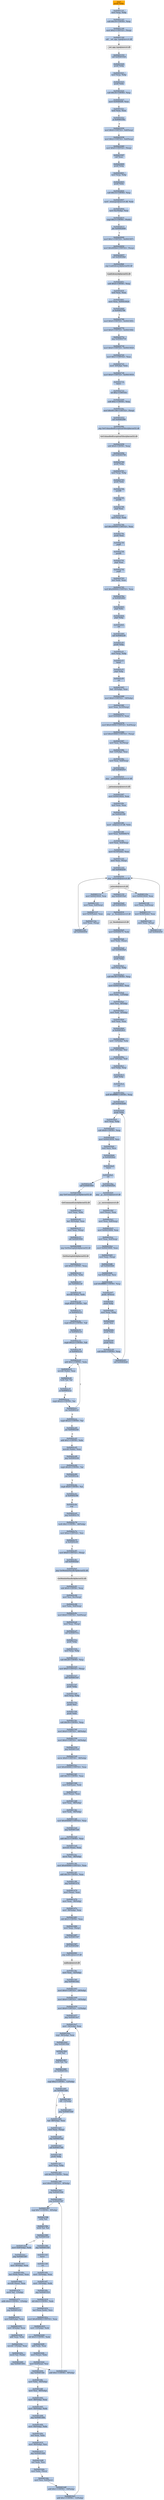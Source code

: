 digraph G {
node[shape=rectangle,style=filled,fillcolor=lightsteelblue,color=lightsteelblue]
bgcolor="transparent"
a0x00401140pushl_ebp[label="start\npushl %ebp",color="lightgrey",fillcolor="orange"];
a0x00401141movl_esp_ebp[label="0x00401141\nmovl %esp, %ebp"];
a0x00401143subl_0x18UINT8_esp[label="0x00401143\nsubl $0x18<UINT8>, %esp"];
a0x00401146movl_0x2UINT32_esp_[label="0x00401146\nmovl $0x2<UINT32>, (%esp)"];
a0x0040114dcall___set_app_type_msvcrt_dll[label="0x0040114d\ncall __set_app_type@msvcrt.dll"];
a__set_app_type_msvcrt_dll[label="__set_app_type@msvcrt.dll",color="lightgrey",fillcolor="lightgrey"];
a0x00401153call_0x00401020[label="0x00401153\ncall 0x00401020"];
a0x00401020pushl_ebp[label="0x00401020\npushl %ebp"];
a0x00401021movl_esp_ebp[label="0x00401021\nmovl %esp, %ebp"];
a0x00401023pushl_ebx[label="0x00401023\npushl %ebx"];
a0x00401024subl_0x34UINT8_esp[label="0x00401024\nsubl $0x34<UINT8>, %esp"];
a0x00401027movl_0x0040f2f0_eax[label="0x00401027\nmovl 0x0040f2f0, %eax"];
a0x0040102ctestl_eax_eax[label="0x0040102c\ntestl %eax, %eax"];
a0x0040102eje_0x0040104c[label="0x0040102e\nje 0x0040104c"];
a0x00401030movl_0x0UINT32_0x8esp_[label="0x00401030\nmovl $0x0<UINT32>, 0x8(%esp)"];
a0x00401038movl_0x2UINT32_0x4esp_[label="0x00401038\nmovl $0x2<UINT32>, 0x4(%esp)"];
a0x00401040movl_0x0UINT32_esp_[label="0x00401040\nmovl $0x0<UINT32>, (%esp)"];
a0x00401047call_eax[label="0x00401047\ncall %eax"];
a0x00402600pushl_ebp[label="0x00402600\npushl %ebp"];
a0x00402601movl_esp_ebp[label="0x00402601\nmovl %esp, %ebp"];
a0x00402603pushl_ebx[label="0x00402603\npushl %ebx"];
a0x00402604subl_0x14UINT8_esp[label="0x00402604\nsubl $0x14<UINT8>, %esp"];
a0x00402607movl__winmajor_msvcrt_dll_edx[label="0x00402607\nmovl _winmajor@msvcrt.dll, %edx"];
a0x0040260dmovl_0xcebp__eax[label="0x0040260d\nmovl 0xc(%ebp), %eax"];
a0x00402610cmpl_0x3UINT8_edx_[label="0x00402610\ncmpl $0x3<UINT8>, (%edx)"];
a0x00402613jbe_0x00402646[label="0x00402613\njbe 0x00402646"];
a0x00402646movl_0x1UINT32_0x0041007c[label="0x00402646\nmovl $0x1<UINT32>, 0x0041007c"];
a0x00402650movl_0x40f2b4UINT32_esp_[label="0x00402650\nmovl $0x40f2b4<UINT32>, (%esp)"];
a0x00402657call_0x00402fb8[label="0x00402657\ncall 0x00402fb8"];
a0x00402fb8jmp_LoadLibraryA_kernel32_dll[label="0x00402fb8\njmp LoadLibraryA@kernel32.dll"];
LoadLibraryA_kernel32_dll[label="LoadLibraryA@kernel32.dll",color="lightgrey",fillcolor="lightgrey"];
a0x0040265csubl_0x4UINT8_esp[label="0x0040265c\nsubl $0x4<UINT8>, %esp"];
a0x0040265ftestl_eax_eax[label="0x0040265f\ntestl %eax, %eax"];
a0x00402661movl_eax_0x00410020[label="0x00402661\nmovl %eax, 0x00410020"];
a0x00402666je_0x00402766[label="0x00402666\nje 0x00402766"];
a0x00402766movl_0x0UINT32_0x0041005c[label="0x00402766\nmovl $0x0<UINT32>, 0x0041005c"];
a0x00402770movl_0x0UINT32_0x0041006c[label="0x00402770\nmovl $0x0<UINT32>, 0x0041006c"];
a0x0040277ajmp_0x00402716[label="0x0040277a\njmp 0x00402716"];
a0x00402716movl_0x0UINT32_0x00410020[label="0x00402716\nmovl $0x0<UINT32>, 0x00410020"];
a0x00402720movl_0x1UINT32_eax[label="0x00402720\nmovl $0x1<UINT32>, %eax"];
a0x00402725movl__4ebp__ebx[label="0x00402725\nmovl -4(%ebp), %ebx"];
a0x00402728movl_0x0UINT32_0x00410034[label="0x00402728\nmovl $0x0<UINT32>, 0x00410034"];
a0x00402732leave_[label="0x00402732\nleave "];
a0x00402733ret_0xcUINT16[label="0x00402733\nret $0xc<UINT16>"];
a0x00401049subl_0xcUINT8_esp[label="0x00401049\nsubl $0xc<UINT8>, %esp"];
a0x0040104cmovl_0x401180UINT32_esp_[label="0x0040104c\nmovl $0x401180<UINT32>, (%esp)"];
a0x00401053call_0x00402f90[label="0x00401053\ncall 0x00402f90"];
a0x00402f90jmp_SetUnhandledExceptionFilter_kernel32_dll[label="0x00402f90\njmp SetUnhandledExceptionFilter@kernel32.dll"];
SetUnhandledExceptionFilter_kernel32_dll[label="SetUnhandledExceptionFilter@kernel32.dll",color="lightgrey",fillcolor="lightgrey"];
a0x00401058subl_0x4UINT8_esp[label="0x00401058\nsubl $0x4<UINT8>, %esp"];
a0x0040105bcall_0x00402780[label="0x0040105b\ncall 0x00402780"];
a0x00402780pushl_ebp[label="0x00402780\npushl %ebp"];
a0x00402781movl_esp_ebp[label="0x00402781\nmovl %esp, %ebp"];
a0x00402783pushl_ebx[label="0x00402783\npushl %ebx"];
a0x00402784pushfl_[label="0x00402784\npushfl "];
a0x00402785pushfl_[label="0x00402785\npushfl "];
a0x00402786popl_eax[label="0x00402786\npopl %eax"];
a0x00402787movl_eax_edx[label="0x00402787\nmovl %eax, %edx"];
a0x00402789xorl_0x200000UINT32_eax[label="0x00402789\nxorl $0x200000<UINT32>, %eax"];
a0x0040278epushl_eax[label="0x0040278e\npushl %eax"];
a0x0040278fpopfl_[label="0x0040278f\npopfl "];
a0x00402790pushfl_[label="0x00402790\npushfl "];
a0x00402791popl_eax[label="0x00402791\npopl %eax"];
a0x00402792popfl_[label="0x00402792\npopfl "];
a0x00402793xorl_edx_eax[label="0x00402793\nxorl %edx, %eax"];
a0x00402795testl_0x200000UINT32_eax[label="0x00402795\ntestl $0x200000<UINT32>, %eax"];
a0x0040279aje_0x00402843[label="0x0040279a\nje 0x00402843"];
a0x00402843popl_ebx[label="0x00402843\npopl %ebx"];
a0x00402844popl_ebp[label="0x00402844\npopl %ebp"];
a0x00402845ret[label="0x00402845\nret"];
a0x00401060call_0x00402cf0[label="0x00401060\ncall 0x00402cf0"];
a0x00402cf0pushl_ebp[label="0x00402cf0\npushl %ebp"];
a0x00402cf1movl_esp_ebp[label="0x00402cf1\nmovl %esp, %ebp"];
a0x00402cf3fninit_[label="0x00402cf3\nfninit "];
a0x00402cf5popl_ebp[label="0x00402cf5\npopl %ebp"];
a0x00402cf6ret[label="0x00402cf6\nret"];
a0x00401065leal__16ebp__eax[label="0x00401065\nleal -16(%ebp), %eax"];
a0x00401068movl_0x0UINT32__16ebp_[label="0x00401068\nmovl $0x0<UINT32>, -16(%ebp)"];
a0x0040106fmovl_eax_0x10esp_[label="0x0040106f\nmovl %eax, 0x10(%esp)"];
a0x00401073movl_0x0040f270_eax[label="0x00401073\nmovl 0x0040f270, %eax"];
a0x00401078movl_0x410004UINT32_0x4esp_[label="0x00401078\nmovl $0x410004<UINT32>, 0x4(%esp)"];
a0x00401080movl_0x410000UINT32_esp_[label="0x00401080\nmovl $0x410000<UINT32>, (%esp)"];
a0x00401087movl_eax_0xcesp_[label="0x00401087\nmovl %eax, 0xc(%esp)"];
a0x0040108bleal__12ebp__eax[label="0x0040108b\nleal -12(%ebp), %eax"];
a0x0040108emovl_eax_0x8esp_[label="0x0040108e\nmovl %eax, 0x8(%esp)"];
a0x00401092call_0x00402f10[label="0x00401092\ncall 0x00402f10"];
a0x00402f10jmp___getmainargs_msvcrt_dll[label="0x00402f10\njmp __getmainargs@msvcrt.dll"];
a__getmainargs_msvcrt_dll[label="__getmainargs@msvcrt.dll",color="lightgrey",fillcolor="lightgrey"];
a0x00401097movl_0x00410024_eax[label="0x00401097\nmovl 0x00410024, %eax"];
a0x0040109ctestl_eax_eax[label="0x0040109c\ntestl %eax, %eax"];
a0x0040109ejne_0x004010f0[label="0x0040109e\njne 0x004010f0"];
a0x004010f0movl__iob_msvcrt_dll_ebx[label="0x004010f0\nmovl _iob@msvcrt.dll, %ebx"];
a0x004010f6movl_eax_0x0040f274[label="0x004010f6\nmovl %eax, 0x0040f274"];
a0x004010fbmovl_eax_0x4esp_[label="0x004010fb\nmovl %eax, 0x4(%esp)"];
a0x004010ffmovl_0x10ebx__eax[label="0x004010ff\nmovl 0x10(%ebx), %eax"];
a0x00401102movl_eax_esp_[label="0x00401102\nmovl %eax, (%esp)"];
a0x00401105call_0x00402f30[label="0x00401105\ncall 0x00402f30"];
a0x00402f30jmp__setmode_msvcrt_dll[label="0x00402f30\njmp _setmode@msvcrt.dll"];
a_setmode_msvcrt_dll[label="_setmode@msvcrt.dll",color="lightgrey",fillcolor="lightgrey"];
a0x0040110amovl_0x00410024_eax[label="0x0040110a\nmovl 0x00410024, %eax"];
a0x0040110fmovl_eax_0x4esp_[label="0x0040110f\nmovl %eax, 0x4(%esp)"];
a0x00401113movl_0x30ebx__eax[label="0x00401113\nmovl 0x30(%ebx), %eax"];
a0x00401116movl_eax_esp_[label="0x00401116\nmovl %eax, (%esp)"];
a0x00401119call_0x00402f30[label="0x00401119\ncall 0x00402f30"];
a0x0040111emovl_0x00410024_eax[label="0x0040111e\nmovl 0x00410024, %eax"];
a0x00401123movl_eax_0x4esp_[label="0x00401123\nmovl %eax, 0x4(%esp)"];
a0x00401127movl_0x50ebx__eax[label="0x00401127\nmovl 0x50(%ebx), %eax"];
a0x0040112amovl_eax_esp_[label="0x0040112a\nmovl %eax, (%esp)"];
a0x0040112dcall_0x00402f30[label="0x0040112d\ncall 0x00402f30"];
a0x00401132jmp_0x004010a0[label="0x00401132\njmp 0x004010a0"];
a0x004010a0call_0x00402f18[label="0x004010a0\ncall 0x00402f18"];
a0x00402f18jmp___p__fmode_msvcrt_dll[label="0x00402f18\njmp __p__fmode@msvcrt.dll"];
a__p__fmode_msvcrt_dll[label="__p__fmode@msvcrt.dll",color="lightgrey",fillcolor="lightgrey"];
a0x004010a5movl_0x0040f274_edx[label="0x004010a5\nmovl 0x0040f274, %edx"];
a0x004010abmovl_edx_eax_[label="0x004010ab\nmovl %edx, (%eax)"];
a0x004010adcall_0x004029a0[label="0x004010ad\ncall 0x004029a0"];
a0x004029a0pushl_ebp[label="0x004029a0\npushl %ebp"];
a0x004029a1movl_esp_ebp[label="0x004029a1\nmovl %esp, %ebp"];
a0x004029a3subl_0x38UINT8_esp[label="0x004029a3\nsubl $0x38<UINT8>, %esp"];
a0x004029a6movl_0x0041002c_eax[label="0x004029a6\nmovl 0x0041002c, %eax"];
a0x004029abmovl_ebx__12ebp_[label="0x004029ab\nmovl %ebx, -12(%ebp)"];
a0x004029aemovl_esi__8ebp_[label="0x004029ae\nmovl %esi, -8(%ebp)"];
a0x004029b1movl_edi__4ebp_[label="0x004029b1\nmovl %edi, -4(%ebp)"];
a0x004029b4testl_eax_eax[label="0x004029b4\ntestl %eax, %eax"];
a0x004029b6je_0x004029c5[label="0x004029b6\nje 0x004029c5"];
a0x004029b8movl__12ebp__ebx[label="0x004029b8\nmovl -12(%ebp), %ebx"];
a0x004029bbmovl__8ebp__esi[label="0x004029bb\nmovl -8(%ebp), %esi"];
a0x004029bemovl__4ebp__edi[label="0x004029be\nmovl -4(%ebp), %edi"];
a0x004029c1movl_ebp_esp[label="0x004029c1\nmovl %ebp, %esp"];
a0x004029c3popl_ebp[label="0x004029c3\npopl %ebp"];
a0x004029c4ret[label="0x004029c4\nret"];
a0x004010b2andl_0xfffffff0UINT8_esp[label="0x004010b2\nandl $0xfffffff0<UINT8>, %esp"];
a0x004010b5call_0x00402bd0[label="0x004010b5\ncall 0x00402bd0"];
a0x00402bd0pushl_ebp[label="0x00402bd0\npushl %ebp"];
a0x00402bd1movl_esp_ebp[label="0x00402bd1\nmovl %esp, %ebp"];
a0x00402bd3subl_0x8UINT8_esp[label="0x00402bd3\nsubl $0x8<UINT8>, %esp"];
a0x00402bd6movl_0x00410030_ecx[label="0x00402bd6\nmovl 0x00410030, %ecx"];
a0x00402bdctestl_ecx_ecx[label="0x00402bdc\ntestl %ecx, %ecx"];
a0x00402bdeje_0x00402be2[label="0x00402bde\nje 0x00402be2"];
a0x00402be0leave_[label="0x00402be0\nleave "];
a0x00402be1ret[label="0x00402be1\nret"];
a0x004010bacall_0x00402f20[label="0x004010ba\ncall 0x00402f20"];
a0x00402f20jmp___p__environ_msvcrt_dll[label="0x00402f20\njmp __p__environ@msvcrt.dll"];
a__p__environ_msvcrt_dll[label="__p__environ@msvcrt.dll",color="lightgrey",fillcolor="lightgrey"];
a0x004010bfmovl_eax__eax[label="0x004010bf\nmovl (%eax), %eax"];
a0x004010c1movl_eax_0x8esp_[label="0x004010c1\nmovl %eax, 0x8(%esp)"];
a0x004010c5movl_0x00410004_eax[label="0x004010c5\nmovl 0x00410004, %eax"];
a0x004010camovl_eax_0x4esp_[label="0x004010ca\nmovl %eax, 0x4(%esp)"];
a0x004010cemovl_0x00410000_eax[label="0x004010ce\nmovl 0x00410000, %eax"];
a0x004010d3movl_eax_esp_[label="0x004010d3\nmovl %eax, (%esp)"];
a0x004010d6call_0x00402bf0[label="0x004010d6\ncall 0x00402bf0"];
a0x00402bf0leal_0x4esp__ecx[label="0x00402bf0\nleal 0x4(%esp), %ecx"];
a0x00402bf4andl_0xfffffff0UINT8_esp[label="0x00402bf4\nandl $0xfffffff0<UINT8>, %esp"];
a0x00402bf7pushl__4ecx_[label="0x00402bf7\npushl -4(%ecx)"];
a0x00402bfapushl_ebp[label="0x00402bfa\npushl %ebp"];
a0x00402bfbmovl_esp_ebp[label="0x00402bfb\nmovl %esp, %ebp"];
a0x00402bfdpushl_esi[label="0x00402bfd\npushl %esi"];
a0x00402bfepushl_ebx[label="0x00402bfe\npushl %ebx"];
a0x00402bffpushl_ecx[label="0x00402bff\npushl %ecx"];
a0x00402c00subl_0x6cUINT8_esp[label="0x00402c00\nsubl $0x6c<UINT8>, %esp"];
a0x00402c03call_0x00402bd0[label="0x00402c03\ncall 0x00402bd0"];
a0x00402c08call_0x00403000[label="0x00402c08\ncall 0x00403000"];
a0x00403000jmp_GetCommandLineA_kernel32_dll[label="0x00403000\njmp GetCommandLineA@kernel32.dll"];
GetCommandLineA_kernel32_dll[label="GetCommandLineA@kernel32.dll",color="lightgrey",fillcolor="lightgrey"];
a0x00402c0dmovl_eax_ebx[label="0x00402c0d\nmovl %eax, %ebx"];
a0x00402c0fleal__92ebp__eax[label="0x00402c0f\nleal -92(%ebp), %eax"];
a0x00402c12movl_eax_esp_[label="0x00402c12\nmovl %eax, (%esp)"];
a0x00402c15call_0x00403008[label="0x00402c15\ncall 0x00403008"];
a0x00403008jmp_GetStartupInfoA_kernel32_dll[label="0x00403008\njmp GetStartupInfoA@kernel32.dll"];
GetStartupInfoA_kernel32_dll[label="GetStartupInfoA@kernel32.dll",color="lightgrey",fillcolor="lightgrey"];
a0x00402c1asubl_0x4UINT8_esp[label="0x00402c1a\nsubl $0x4<UINT8>, %esp"];
a0x00402c1dtestl_ebx_ebx[label="0x00402c1d\ntestl %ebx, %ebx"];
a0x00402c1fjne_0x00402c26[label="0x00402c1f\njne 0x00402c26"];
a0x00402c26movzbl_ebx__edx[label="0x00402c26\nmovzbl (%ebx), %edx"];
a0x00402c29cmpb_0x9UINT8_dl[label="0x00402c29\ncmpb $0x9<UINT8>, %dl"];
a0x00402c2cje_0x00402c23[label="0x00402c2c\nje 0x00402c23"];
a0x00402c2ecmpb_0x20UINT8_dl[label="0x00402c2e\ncmpb $0x20<UINT8>, %dl"];
a0x00402c31je_0x00402c23[label="0x00402c31\nje 0x00402c23"];
a0x00402c33cmpb_0x22UINT8_dl[label="0x00402c33\ncmpb $0x22<UINT8>, %dl"];
a0x00402c36je_0x00402cc0[label="0x00402c36\nje 0x00402cc0"];
a0x00402cc0addl_0x1UINT8_ebx[label="0x00402cc0\naddl $0x1<UINT8>, %ebx"];
a0x00402cc3movzbl_ebx__eax[label="0x00402cc3\nmovzbl (%ebx), %eax"];
a0x00402cc6testb_al_al[label="0x00402cc6\ntestb %al, %al"];
a0x00402cc8je_0x00402cce[label="0x00402cc8\nje 0x00402cce"];
a0x00402ccacmpb_0x22UINT8_al[label="0x00402cca\ncmpb $0x22<UINT8>, %al"];
a0x00402cccjne_0x00402cc0[label="0x00402ccc\njne 0x00402cc0"];
a0x00402ccecmpb_0x22UINT8_al[label="0x00402cce\ncmpb $0x22<UINT8>, %al"];
a0x00402cd0jne_0x00402c64[label="0x00402cd0\njne 0x00402c64"];
a0x00402cd2addl_0x1UINT8_ebx[label="0x00402cd2\naddl $0x1<UINT8>, %ebx"];
a0x00402cd5movzbl_ebx__eax[label="0x00402cd5\nmovzbl (%ebx), %eax"];
a0x00402cd8jmp_0x00402c64[label="0x00402cd8\njmp 0x00402c64"];
a0x00402c64cmpb_0x20UINT8_al[label="0x00402c64\ncmpb $0x20<UINT8>, %al"];
a0x00402c66jne_0x00402cda[label="0x00402c66\njne 0x00402cda"];
a0x00402cdacmpb_0x9UINT8_al[label="0x00402cda\ncmpb $0x9<UINT8>, %al"];
a0x00402cdcje_0x00402c68[label="0x00402cdc\nje 0x00402c68"];
a0x00402cdenop_[label="0x00402cde\nnop "];
a0x00402ce0jmp_0x00402c76[label="0x00402ce0\njmp 0x00402c76"];
a0x00402c76testb_0x1UINT8__48ebp_[label="0x00402c76\ntestb $0x1<UINT8>, -48(%ebp)"];
a0x00402c7amovl_0xaUINT32_esi[label="0x00402c7a\nmovl $0xa<UINT32>, %esi"];
a0x00402c7fje_0x00402c85[label="0x00402c7f\nje 0x00402c85"];
a0x00402c85movl_0x0UINT32_esp_[label="0x00402c85\nmovl $0x0<UINT32>, (%esp)"];
a0x00402c8ccall_0x00402fa0[label="0x00402c8c\ncall 0x00402fa0"];
a0x00402fa0jmp_GetModuleHandleA_kernel32_dll[label="0x00402fa0\njmp GetModuleHandleA@kernel32.dll"];
GetModuleHandleA_kernel32_dll[label="GetModuleHandleA@kernel32.dll",color="lightgrey",fillcolor="lightgrey"];
a0x00402c91subl_0x4UINT8_esp[label="0x00402c91\nsubl $0x4<UINT8>, %esp"];
a0x00402c94movl_esi_0xcesp_[label="0x00402c94\nmovl %esi, 0xc(%esp)"];
a0x00402c98movl_ebx_0x8esp_[label="0x00402c98\nmovl %ebx, 0x8(%esp)"];
a0x00402c9cmovl_0x0UINT32_0x4esp_[label="0x00402c9c\nmovl $0x0<UINT32>, 0x4(%esp)"];
a0x00402ca4movl_eax_esp_[label="0x00402ca4\nmovl %eax, (%esp)"];
a0x00402ca7call_0x0040151a[label="0x00402ca7\ncall 0x0040151a"];
a0x0040151apushl_ebp[label="0x0040151a\npushl %ebp"];
a0x0040151bmovl_esp_ebp[label="0x0040151b\nmovl %esp, %ebp"];
a0x0040151dsubl_0x28UINT8_esp[label="0x0040151d\nsubl $0x28<UINT8>, %esp"];
a0x00401520movl_0x0UINT32_esp_[label="0x00401520\nmovl $0x0<UINT32>, (%esp)"];
a0x00401527call_0x00401547[label="0x00401527\ncall 0x00401547"];
a0x00401547pushl_ebp[label="0x00401547\npushl %ebp"];
a0x00401548movl_esp_ebp[label="0x00401548\nmovl %esp, %ebp"];
a0x0040154apushl_esi[label="0x0040154a\npushl %esi"];
a0x0040154bpushl_ebx[label="0x0040154b\npushl %ebx"];
a0x0040154csubl_0x50UINT8_esp[label="0x0040154c\nsubl $0x50<UINT8>, %esp"];
a0x0040154fmovl_0x0UINT32__48ebp_[label="0x0040154f\nmovl $0x0<UINT32>, -48(%ebp)"];
a0x00401556movl_0x0UINT32__44ebp_[label="0x00401556\nmovl $0x0<UINT32>, -44(%ebp)"];
a0x0040155djmp_0x004013c6[label="0x0040155d\njmp 0x004013c6"];
a0x004013c6movw_0x0UINT16__38ebp_[label="0x004013c6\nmovw $0x0<UINT16>, -38(%ebp)"];
a0x004013ccmovl_0x404060UINT32_eax[label="0x004013cc\nmovl $0x404060<UINT32>, %eax"];
a0x004013d1addl_0x10UINT8_eax[label="0x004013d1\naddl $0x10<UINT8>, %eax"];
a0x004013d4movl_0x4eax__edx[label="0x004013d4\nmovl 0x4(%eax), %edx"];
a0x004013d7movl_eax__eax[label="0x004013d7\nmovl (%eax), %eax"];
a0x004013d9movl_eax__48ebp_[label="0x004013d9\nmovl %eax, -48(%ebp)"];
a0x004013dcmovl_edx__44ebp_[label="0x004013dc\nmovl %edx, -44(%ebp)"];
a0x004013dfmovl_0x404060UINT32_eax[label="0x004013df\nmovl $0x404060<UINT32>, %eax"];
a0x004013e4jmp_0x004013e6[label="0x004013e4\njmp 0x004013e6"];
a0x004013e6addl_0x1eUINT8_eax[label="0x004013e6\naddl $0x1e<UINT8>, %eax"];
a0x004013e9movzwl_eax__eax[label="0x004013e9\nmovzwl (%eax), %eax"];
a0x004013ecmovw_ax__38ebp_[label="0x004013ec\nmovw %ax, -38(%ebp)"];
a0x004013f0movl_0x404060UINT32_eax[label="0x004013f0\nmovl $0x404060<UINT32>, %eax"];
a0x004013f5addl_0x18UINT8_eax[label="0x004013f5\naddl $0x18<UINT8>, %eax"];
a0x004013f8jmp_0x00401479[label="0x004013f8\njmp 0x00401479"];
a0x00401479movl_eax__eax[label="0x00401479\nmovl (%eax), %eax"];
a0x0040147bmovl_eax__36ebp_[label="0x0040147b\nmovl %eax, -36(%ebp)"];
a0x0040147emovl__36ebp__eax[label="0x0040147e\nmovl -36(%ebp), %eax"];
a0x00401481shll_0x3UINT8_eax[label="0x00401481\nshll $0x3<UINT8>, %eax"];
a0x00401484movl_eax_esp_[label="0x00401484\nmovl %eax, (%esp)"];
a0x00401487jmp_0x00401567[label="0x00401487\njmp 0x00401567"];
a0x00401567call_0x00402f40[label="0x00401567\ncall 0x00402f40"];
a0x00402f40jmp_malloc_msvcrt_dll[label="0x00402f40\njmp malloc@msvcrt.dll"];
malloc_msvcrt_dll[label="malloc@msvcrt.dll",color="lightgrey",fillcolor="lightgrey"];
a0x0040156cmovl_eax__32ebp_[label="0x0040156c\nmovl %eax, -32(%ebp)"];
a0x0040156fjmp_0x00401442[label="0x0040156f\njmp 0x00401442"];
a0x00401442movl_0x0UINT32__28ebp_[label="0x00401442\nmovl $0x0<UINT32>, -28(%ebp)"];
a0x00401449movl_0x0UINT32__16ebp_[label="0x00401449\nmovl $0x0<UINT32>, -16(%ebp)"];
a0x00401450movl_0x0UINT32__12ebp_[label="0x00401450\nmovl $0x0<UINT32>, -12(%ebp)"];
a0x00401457jmp_0x004014e7[label="0x00401457\njmp 0x004014e7"];
a0x004014e7movl__16ebp__eax[label="0x004014e7\nmovl -16(%ebp), %eax"];
a0x004014eacmpl__36ebp__eax[label="0x004014ea\ncmpl -36(%ebp), %eax"];
a0x004014edjmp_0x004014b4[label="0x004014ed\njmp 0x004014b4"];
a0x004014b4setl_al[label="0x004014b4\nsetl %al"];
a0x004014b7testb_al_al[label="0x004014b7\ntestb %al, %al"];
a0x004014b9jne_0x0040145c[label="0x004014b9\njne 0x0040145c"];
a0x0040145ccmpl_0x2UINT8__12ebp_[label="0x0040145c\ncmpl $0x2<UINT8>, -12(%ebp)"];
a0x00401460jne_0x004014d0[label="0x00401460\njne 0x004014d0"];
a0x004014d0leal__48ebp__eax[label="0x004014d0\nleal -48(%ebp), %eax"];
a0x004014d3movl_eax_esp_[label="0x004014d3\nmovl %eax, (%esp)"];
a0x004014d6jmp_0x004014ef[label="0x004014d6\njmp 0x004014ef"];
a0x004014efcall_0x00401340[label="0x004014ef\ncall 0x00401340"];
a0x00401340pushl_ebp[label="0x00401340\npushl %ebp"];
a0x00401341movl_esp_ebp[label="0x00401341\nmovl %esp, %ebp"];
a0x00401343subl_0x10UINT8_esp[label="0x00401343\nsubl $0x10<UINT8>, %esp"];
a0x00401346movl_0x0UINT32__8ebp_[label="0x00401346\nmovl $0x0<UINT32>, -8(%ebp)"];
a0x0040134djmp_0x00401406[label="0x0040134d\njmp 0x00401406"];
a0x00401406jmp_0x00401587[label="0x00401406\njmp 0x00401587"];
a0x00401587cmpl_0x7UINT8__8ebp_[label="0x00401587\ncmpl $0x7<UINT8>, -8(%ebp)"];
a0x0040158bsetle_al[label="0x0040158b\nsetle %al"];
a0x0040158etestb_al_al[label="0x0040158e\ntestb %al, %al"];
a0x00401590jne_0x004014cb[label="0x00401590\njne 0x004014cb"];
a0x004014cbmovl_0x8ebp__edx[label="0x004014cb\nmovl 0x8(%ebp), %edx"];
a0x004014cejmp_0x00401467[label="0x004014ce\njmp 0x00401467"];
a0x00401467movl__8ebp__eax[label="0x00401467\nmovl -8(%ebp), %eax"];
a0x0040146aleal_edxeax__eax[label="0x0040146a\nleal (%edx,%eax), %eax"];
a0x0040146dmovzbl_eax__eax[label="0x0040146d\nmovzbl (%eax), %eax"];
a0x00401470movb_al__1ebp_[label="0x00401470\nmovb %al, -1(%ebp)"];
a0x00401473addb_0x4UINT8__1ebp_[label="0x00401473\naddb $0x4<UINT8>, -1(%ebp)"];
a0x00401477jmp_0x00401432[label="0x00401477\njmp 0x00401432"];
a0x00401432movl_0x8ebp__edx[label="0x00401432\nmovl 0x8(%ebp), %edx"];
a0x00401435movl__8ebp__eax[label="0x00401435\nmovl -8(%ebp), %eax"];
a0x00401438addl_eax_edx[label="0x00401438\naddl %eax, %edx"];
a0x0040143amovzbl__1ebp__eax[label="0x0040143a\nmovzbl -1(%ebp), %eax"];
a0x0040143emovb_al_edx_[label="0x0040143e\nmovb %al, (%edx)"];
a0x00401440jmp_0x00401402[label="0x00401440\njmp 0x00401402"];
a0x00401402addl_0x1UINT8__8ebp_[label="0x00401402\naddl $0x1<UINT8>, -8(%ebp)"];
a0x00401596jmp_0x00401545[label="0x00401596\njmp 0x00401545"];
a0x00401545leave_[label="0x00401545\nleave "];
a0x00401546ret[label="0x00401546\nret"];
a0x004014f4movl__32ebp__eax[label="0x004014f4\nmovl -32(%ebp), %eax"];
a0x004014f7movl__16ebp__edx[label="0x004014f7\nmovl -16(%ebp), %edx"];
a0x004014fajmp_0x00401418[label="0x004014fa\njmp 0x00401418"];
a0x00401418shll_0x3UINT8_edx[label="0x00401418\nshll $0x3<UINT8>, %edx"];
a0x0040141bleal_eaxedx__ecx[label="0x0040141b\nleal (%eax,%edx), %ecx"];
a0x0040141emovl_0x404060UINT32_eax[label="0x0040141e\nmovl $0x404060<UINT32>, %eax"];
a0x00401423movl__12ebp__edx[label="0x00401423\nmovl -12(%ebp), %edx"];
a0x00401426shll_0x3UINT8_edx[label="0x00401426\nshll $0x3<UINT8>, %edx"];
a0x00401429addl_edx_eax[label="0x00401429\naddl %edx, %eax"];
a0x0040142bmovl_eax__ebx[label="0x0040142b\nmovl (%eax), %ebx"];
a0x0040142dmovl_0x4eax__esi[label="0x0040142d\nmovl 0x4(%eax), %esi"];
a0x00401430jmp_0x0040148c[label="0x00401430\njmp 0x0040148c"];
a0x0040148cmovl_ebx__64ebp_[label="0x0040148c\nmovl %ebx, -64(%ebp)"];
a0x0040148fmovl_esi__60ebp_[label="0x0040148f\nmovl %esi, -60(%ebp)"];
a0x00401492movl__48ebp__eax[label="0x00401492\nmovl -48(%ebp), %eax"];
a0x00401495movl__44ebp__edx[label="0x00401495\nmovl -44(%ebp), %edx"];
a0x00401498jmp_0x0040140b[label="0x00401498\njmp 0x0040140b"];
a0x0040140bmovl__64ebp__ebx[label="0x0040140b\nmovl -64(%ebp), %ebx"];
a0x0040140exorl_eax_ebx[label="0x0040140e\nxorl %eax, %ebx"];
a0x00401410movl__60ebp__esi[label="0x00401410\nmovl -60(%ebp), %esi"];
a0x00401413jmp_0x004014d8[label="0x00401413\njmp 0x004014d8"];
a0x004014d8xorl_edx_esi[label="0x004014d8\nxorl %edx, %esi"];
a0x004014damovl_ebx_ecx_[label="0x004014da\nmovl %ebx, (%ecx)"];
a0x004014dcmovl_esi_0x4ecx_[label="0x004014dc\nmovl %esi, 0x4(%ecx)"];
a0x004014dfaddl_0x1UINT8__16ebp_[label="0x004014df\naddl $0x1<UINT8>, -16(%ebp)"];
a0x004014e3addl_0x1UINT8__12ebp_[label="0x004014e3\naddl $0x1<UINT8>, -12(%ebp)"];
a0x00401462shll__12ebp_[label="0x00401462\nshll -12(%ebp)"];
a0x00401465jmp_0x004014d0[label="0x00401465\njmp 0x004014d0"];
a0x00401140pushl_ebp -> a0x00401141movl_esp_ebp [color="#000000"];
a0x00401141movl_esp_ebp -> a0x00401143subl_0x18UINT8_esp [color="#000000"];
a0x00401143subl_0x18UINT8_esp -> a0x00401146movl_0x2UINT32_esp_ [color="#000000"];
a0x00401146movl_0x2UINT32_esp_ -> a0x0040114dcall___set_app_type_msvcrt_dll [color="#000000"];
a0x0040114dcall___set_app_type_msvcrt_dll -> a__set_app_type_msvcrt_dll [color="#000000"];
a__set_app_type_msvcrt_dll -> a0x00401153call_0x00401020 [color="#000000"];
a0x00401153call_0x00401020 -> a0x00401020pushl_ebp [color="#000000"];
a0x00401020pushl_ebp -> a0x00401021movl_esp_ebp [color="#000000"];
a0x00401021movl_esp_ebp -> a0x00401023pushl_ebx [color="#000000"];
a0x00401023pushl_ebx -> a0x00401024subl_0x34UINT8_esp [color="#000000"];
a0x00401024subl_0x34UINT8_esp -> a0x00401027movl_0x0040f2f0_eax [color="#000000"];
a0x00401027movl_0x0040f2f0_eax -> a0x0040102ctestl_eax_eax [color="#000000"];
a0x0040102ctestl_eax_eax -> a0x0040102eje_0x0040104c [color="#000000"];
a0x0040102eje_0x0040104c -> a0x00401030movl_0x0UINT32_0x8esp_ [color="#000000",label="F"];
a0x00401030movl_0x0UINT32_0x8esp_ -> a0x00401038movl_0x2UINT32_0x4esp_ [color="#000000"];
a0x00401038movl_0x2UINT32_0x4esp_ -> a0x00401040movl_0x0UINT32_esp_ [color="#000000"];
a0x00401040movl_0x0UINT32_esp_ -> a0x00401047call_eax [color="#000000"];
a0x00401047call_eax -> a0x00402600pushl_ebp [color="#000000"];
a0x00402600pushl_ebp -> a0x00402601movl_esp_ebp [color="#000000"];
a0x00402601movl_esp_ebp -> a0x00402603pushl_ebx [color="#000000"];
a0x00402603pushl_ebx -> a0x00402604subl_0x14UINT8_esp [color="#000000"];
a0x00402604subl_0x14UINT8_esp -> a0x00402607movl__winmajor_msvcrt_dll_edx [color="#000000"];
a0x00402607movl__winmajor_msvcrt_dll_edx -> a0x0040260dmovl_0xcebp__eax [color="#000000"];
a0x0040260dmovl_0xcebp__eax -> a0x00402610cmpl_0x3UINT8_edx_ [color="#000000"];
a0x00402610cmpl_0x3UINT8_edx_ -> a0x00402613jbe_0x00402646 [color="#000000"];
a0x00402613jbe_0x00402646 -> a0x00402646movl_0x1UINT32_0x0041007c [color="#000000",label="T"];
a0x00402646movl_0x1UINT32_0x0041007c -> a0x00402650movl_0x40f2b4UINT32_esp_ [color="#000000"];
a0x00402650movl_0x40f2b4UINT32_esp_ -> a0x00402657call_0x00402fb8 [color="#000000"];
a0x00402657call_0x00402fb8 -> a0x00402fb8jmp_LoadLibraryA_kernel32_dll [color="#000000"];
a0x00402fb8jmp_LoadLibraryA_kernel32_dll -> LoadLibraryA_kernel32_dll [color="#000000"];
LoadLibraryA_kernel32_dll -> a0x0040265csubl_0x4UINT8_esp [color="#000000"];
a0x0040265csubl_0x4UINT8_esp -> a0x0040265ftestl_eax_eax [color="#000000"];
a0x0040265ftestl_eax_eax -> a0x00402661movl_eax_0x00410020 [color="#000000"];
a0x00402661movl_eax_0x00410020 -> a0x00402666je_0x00402766 [color="#000000"];
a0x00402666je_0x00402766 -> a0x00402766movl_0x0UINT32_0x0041005c [color="#000000",label="T"];
a0x00402766movl_0x0UINT32_0x0041005c -> a0x00402770movl_0x0UINT32_0x0041006c [color="#000000"];
a0x00402770movl_0x0UINT32_0x0041006c -> a0x0040277ajmp_0x00402716 [color="#000000"];
a0x0040277ajmp_0x00402716 -> a0x00402716movl_0x0UINT32_0x00410020 [color="#000000"];
a0x00402716movl_0x0UINT32_0x00410020 -> a0x00402720movl_0x1UINT32_eax [color="#000000"];
a0x00402720movl_0x1UINT32_eax -> a0x00402725movl__4ebp__ebx [color="#000000"];
a0x00402725movl__4ebp__ebx -> a0x00402728movl_0x0UINT32_0x00410034 [color="#000000"];
a0x00402728movl_0x0UINT32_0x00410034 -> a0x00402732leave_ [color="#000000"];
a0x00402732leave_ -> a0x00402733ret_0xcUINT16 [color="#000000"];
a0x00402733ret_0xcUINT16 -> a0x00401049subl_0xcUINT8_esp [color="#000000"];
a0x00401049subl_0xcUINT8_esp -> a0x0040104cmovl_0x401180UINT32_esp_ [color="#000000"];
a0x0040104cmovl_0x401180UINT32_esp_ -> a0x00401053call_0x00402f90 [color="#000000"];
a0x00401053call_0x00402f90 -> a0x00402f90jmp_SetUnhandledExceptionFilter_kernel32_dll [color="#000000"];
a0x00402f90jmp_SetUnhandledExceptionFilter_kernel32_dll -> SetUnhandledExceptionFilter_kernel32_dll [color="#000000"];
SetUnhandledExceptionFilter_kernel32_dll -> a0x00401058subl_0x4UINT8_esp [color="#000000"];
a0x00401058subl_0x4UINT8_esp -> a0x0040105bcall_0x00402780 [color="#000000"];
a0x0040105bcall_0x00402780 -> a0x00402780pushl_ebp [color="#000000"];
a0x00402780pushl_ebp -> a0x00402781movl_esp_ebp [color="#000000"];
a0x00402781movl_esp_ebp -> a0x00402783pushl_ebx [color="#000000"];
a0x00402783pushl_ebx -> a0x00402784pushfl_ [color="#000000"];
a0x00402784pushfl_ -> a0x00402785pushfl_ [color="#000000"];
a0x00402785pushfl_ -> a0x00402786popl_eax [color="#000000"];
a0x00402786popl_eax -> a0x00402787movl_eax_edx [color="#000000"];
a0x00402787movl_eax_edx -> a0x00402789xorl_0x200000UINT32_eax [color="#000000"];
a0x00402789xorl_0x200000UINT32_eax -> a0x0040278epushl_eax [color="#000000"];
a0x0040278epushl_eax -> a0x0040278fpopfl_ [color="#000000"];
a0x0040278fpopfl_ -> a0x00402790pushfl_ [color="#000000"];
a0x00402790pushfl_ -> a0x00402791popl_eax [color="#000000"];
a0x00402791popl_eax -> a0x00402792popfl_ [color="#000000"];
a0x00402792popfl_ -> a0x00402793xorl_edx_eax [color="#000000"];
a0x00402793xorl_edx_eax -> a0x00402795testl_0x200000UINT32_eax [color="#000000"];
a0x00402795testl_0x200000UINT32_eax -> a0x0040279aje_0x00402843 [color="#000000"];
a0x0040279aje_0x00402843 -> a0x00402843popl_ebx [color="#000000",label="T"];
a0x00402843popl_ebx -> a0x00402844popl_ebp [color="#000000"];
a0x00402844popl_ebp -> a0x00402845ret [color="#000000"];
a0x00402845ret -> a0x00401060call_0x00402cf0 [color="#000000"];
a0x00401060call_0x00402cf0 -> a0x00402cf0pushl_ebp [color="#000000"];
a0x00402cf0pushl_ebp -> a0x00402cf1movl_esp_ebp [color="#000000"];
a0x00402cf1movl_esp_ebp -> a0x00402cf3fninit_ [color="#000000"];
a0x00402cf3fninit_ -> a0x00402cf5popl_ebp [color="#000000"];
a0x00402cf5popl_ebp -> a0x00402cf6ret [color="#000000"];
a0x00402cf6ret -> a0x00401065leal__16ebp__eax [color="#000000"];
a0x00401065leal__16ebp__eax -> a0x00401068movl_0x0UINT32__16ebp_ [color="#000000"];
a0x00401068movl_0x0UINT32__16ebp_ -> a0x0040106fmovl_eax_0x10esp_ [color="#000000"];
a0x0040106fmovl_eax_0x10esp_ -> a0x00401073movl_0x0040f270_eax [color="#000000"];
a0x00401073movl_0x0040f270_eax -> a0x00401078movl_0x410004UINT32_0x4esp_ [color="#000000"];
a0x00401078movl_0x410004UINT32_0x4esp_ -> a0x00401080movl_0x410000UINT32_esp_ [color="#000000"];
a0x00401080movl_0x410000UINT32_esp_ -> a0x00401087movl_eax_0xcesp_ [color="#000000"];
a0x00401087movl_eax_0xcesp_ -> a0x0040108bleal__12ebp__eax [color="#000000"];
a0x0040108bleal__12ebp__eax -> a0x0040108emovl_eax_0x8esp_ [color="#000000"];
a0x0040108emovl_eax_0x8esp_ -> a0x00401092call_0x00402f10 [color="#000000"];
a0x00401092call_0x00402f10 -> a0x00402f10jmp___getmainargs_msvcrt_dll [color="#000000"];
a0x00402f10jmp___getmainargs_msvcrt_dll -> a__getmainargs_msvcrt_dll [color="#000000"];
a__getmainargs_msvcrt_dll -> a0x00401097movl_0x00410024_eax [color="#000000"];
a0x00401097movl_0x00410024_eax -> a0x0040109ctestl_eax_eax [color="#000000"];
a0x0040109ctestl_eax_eax -> a0x0040109ejne_0x004010f0 [color="#000000"];
a0x0040109ejne_0x004010f0 -> a0x004010f0movl__iob_msvcrt_dll_ebx [color="#000000",label="T"];
a0x004010f0movl__iob_msvcrt_dll_ebx -> a0x004010f6movl_eax_0x0040f274 [color="#000000"];
a0x004010f6movl_eax_0x0040f274 -> a0x004010fbmovl_eax_0x4esp_ [color="#000000"];
a0x004010fbmovl_eax_0x4esp_ -> a0x004010ffmovl_0x10ebx__eax [color="#000000"];
a0x004010ffmovl_0x10ebx__eax -> a0x00401102movl_eax_esp_ [color="#000000"];
a0x00401102movl_eax_esp_ -> a0x00401105call_0x00402f30 [color="#000000"];
a0x00401105call_0x00402f30 -> a0x00402f30jmp__setmode_msvcrt_dll [color="#000000"];
a0x00402f30jmp__setmode_msvcrt_dll -> a_setmode_msvcrt_dll [color="#000000"];
a_setmode_msvcrt_dll -> a0x0040110amovl_0x00410024_eax [color="#000000"];
a0x0040110amovl_0x00410024_eax -> a0x0040110fmovl_eax_0x4esp_ [color="#000000"];
a0x0040110fmovl_eax_0x4esp_ -> a0x00401113movl_0x30ebx__eax [color="#000000"];
a0x00401113movl_0x30ebx__eax -> a0x00401116movl_eax_esp_ [color="#000000"];
a0x00401116movl_eax_esp_ -> a0x00401119call_0x00402f30 [color="#000000"];
a0x00401119call_0x00402f30 -> a0x00402f30jmp__setmode_msvcrt_dll [color="#000000"];
a_setmode_msvcrt_dll -> a0x0040111emovl_0x00410024_eax [color="#000000"];
a0x0040111emovl_0x00410024_eax -> a0x00401123movl_eax_0x4esp_ [color="#000000"];
a0x00401123movl_eax_0x4esp_ -> a0x00401127movl_0x50ebx__eax [color="#000000"];
a0x00401127movl_0x50ebx__eax -> a0x0040112amovl_eax_esp_ [color="#000000"];
a0x0040112amovl_eax_esp_ -> a0x0040112dcall_0x00402f30 [color="#000000"];
a0x0040112dcall_0x00402f30 -> a0x00402f30jmp__setmode_msvcrt_dll [color="#000000"];
a_setmode_msvcrt_dll -> a0x00401132jmp_0x004010a0 [color="#000000"];
a0x00401132jmp_0x004010a0 -> a0x004010a0call_0x00402f18 [color="#000000"];
a0x004010a0call_0x00402f18 -> a0x00402f18jmp___p__fmode_msvcrt_dll [color="#000000"];
a0x00402f18jmp___p__fmode_msvcrt_dll -> a__p__fmode_msvcrt_dll [color="#000000"];
a__p__fmode_msvcrt_dll -> a0x004010a5movl_0x0040f274_edx [color="#000000"];
a0x004010a5movl_0x0040f274_edx -> a0x004010abmovl_edx_eax_ [color="#000000"];
a0x004010abmovl_edx_eax_ -> a0x004010adcall_0x004029a0 [color="#000000"];
a0x004010adcall_0x004029a0 -> a0x004029a0pushl_ebp [color="#000000"];
a0x004029a0pushl_ebp -> a0x004029a1movl_esp_ebp [color="#000000"];
a0x004029a1movl_esp_ebp -> a0x004029a3subl_0x38UINT8_esp [color="#000000"];
a0x004029a3subl_0x38UINT8_esp -> a0x004029a6movl_0x0041002c_eax [color="#000000"];
a0x004029a6movl_0x0041002c_eax -> a0x004029abmovl_ebx__12ebp_ [color="#000000"];
a0x004029abmovl_ebx__12ebp_ -> a0x004029aemovl_esi__8ebp_ [color="#000000"];
a0x004029aemovl_esi__8ebp_ -> a0x004029b1movl_edi__4ebp_ [color="#000000"];
a0x004029b1movl_edi__4ebp_ -> a0x004029b4testl_eax_eax [color="#000000"];
a0x004029b4testl_eax_eax -> a0x004029b6je_0x004029c5 [color="#000000"];
a0x004029b6je_0x004029c5 -> a0x004029b8movl__12ebp__ebx [color="#000000",label="F"];
a0x004029b8movl__12ebp__ebx -> a0x004029bbmovl__8ebp__esi [color="#000000"];
a0x004029bbmovl__8ebp__esi -> a0x004029bemovl__4ebp__edi [color="#000000"];
a0x004029bemovl__4ebp__edi -> a0x004029c1movl_ebp_esp [color="#000000"];
a0x004029c1movl_ebp_esp -> a0x004029c3popl_ebp [color="#000000"];
a0x004029c3popl_ebp -> a0x004029c4ret [color="#000000"];
a0x004029c4ret -> a0x004010b2andl_0xfffffff0UINT8_esp [color="#000000"];
a0x004010b2andl_0xfffffff0UINT8_esp -> a0x004010b5call_0x00402bd0 [color="#000000"];
a0x004010b5call_0x00402bd0 -> a0x00402bd0pushl_ebp [color="#000000"];
a0x00402bd0pushl_ebp -> a0x00402bd1movl_esp_ebp [color="#000000"];
a0x00402bd1movl_esp_ebp -> a0x00402bd3subl_0x8UINT8_esp [color="#000000"];
a0x00402bd3subl_0x8UINT8_esp -> a0x00402bd6movl_0x00410030_ecx [color="#000000"];
a0x00402bd6movl_0x00410030_ecx -> a0x00402bdctestl_ecx_ecx [color="#000000"];
a0x00402bdctestl_ecx_ecx -> a0x00402bdeje_0x00402be2 [color="#000000"];
a0x00402bdeje_0x00402be2 -> a0x00402be0leave_ [color="#000000",label="F"];
a0x00402be0leave_ -> a0x00402be1ret [color="#000000"];
a0x00402be1ret -> a0x004010bacall_0x00402f20 [color="#000000"];
a0x004010bacall_0x00402f20 -> a0x00402f20jmp___p__environ_msvcrt_dll [color="#000000"];
a0x00402f20jmp___p__environ_msvcrt_dll -> a__p__environ_msvcrt_dll [color="#000000"];
a__p__environ_msvcrt_dll -> a0x004010bfmovl_eax__eax [color="#000000"];
a0x004010bfmovl_eax__eax -> a0x004010c1movl_eax_0x8esp_ [color="#000000"];
a0x004010c1movl_eax_0x8esp_ -> a0x004010c5movl_0x00410004_eax [color="#000000"];
a0x004010c5movl_0x00410004_eax -> a0x004010camovl_eax_0x4esp_ [color="#000000"];
a0x004010camovl_eax_0x4esp_ -> a0x004010cemovl_0x00410000_eax [color="#000000"];
a0x004010cemovl_0x00410000_eax -> a0x004010d3movl_eax_esp_ [color="#000000"];
a0x004010d3movl_eax_esp_ -> a0x004010d6call_0x00402bf0 [color="#000000"];
a0x004010d6call_0x00402bf0 -> a0x00402bf0leal_0x4esp__ecx [color="#000000"];
a0x00402bf0leal_0x4esp__ecx -> a0x00402bf4andl_0xfffffff0UINT8_esp [color="#000000"];
a0x00402bf4andl_0xfffffff0UINT8_esp -> a0x00402bf7pushl__4ecx_ [color="#000000"];
a0x00402bf7pushl__4ecx_ -> a0x00402bfapushl_ebp [color="#000000"];
a0x00402bfapushl_ebp -> a0x00402bfbmovl_esp_ebp [color="#000000"];
a0x00402bfbmovl_esp_ebp -> a0x00402bfdpushl_esi [color="#000000"];
a0x00402bfdpushl_esi -> a0x00402bfepushl_ebx [color="#000000"];
a0x00402bfepushl_ebx -> a0x00402bffpushl_ecx [color="#000000"];
a0x00402bffpushl_ecx -> a0x00402c00subl_0x6cUINT8_esp [color="#000000"];
a0x00402c00subl_0x6cUINT8_esp -> a0x00402c03call_0x00402bd0 [color="#000000"];
a0x00402c03call_0x00402bd0 -> a0x00402bd0pushl_ebp [color="#000000"];
a0x00402be1ret -> a0x00402c08call_0x00403000 [color="#000000"];
a0x00402c08call_0x00403000 -> a0x00403000jmp_GetCommandLineA_kernel32_dll [color="#000000"];
a0x00403000jmp_GetCommandLineA_kernel32_dll -> GetCommandLineA_kernel32_dll [color="#000000"];
GetCommandLineA_kernel32_dll -> a0x00402c0dmovl_eax_ebx [color="#000000"];
a0x00402c0dmovl_eax_ebx -> a0x00402c0fleal__92ebp__eax [color="#000000"];
a0x00402c0fleal__92ebp__eax -> a0x00402c12movl_eax_esp_ [color="#000000"];
a0x00402c12movl_eax_esp_ -> a0x00402c15call_0x00403008 [color="#000000"];
a0x00402c15call_0x00403008 -> a0x00403008jmp_GetStartupInfoA_kernel32_dll [color="#000000"];
a0x00403008jmp_GetStartupInfoA_kernel32_dll -> GetStartupInfoA_kernel32_dll [color="#000000"];
GetStartupInfoA_kernel32_dll -> a0x00402c1asubl_0x4UINT8_esp [color="#000000"];
a0x00402c1asubl_0x4UINT8_esp -> a0x00402c1dtestl_ebx_ebx [color="#000000"];
a0x00402c1dtestl_ebx_ebx -> a0x00402c1fjne_0x00402c26 [color="#000000"];
a0x00402c1fjne_0x00402c26 -> a0x00402c26movzbl_ebx__edx [color="#000000",label="T"];
a0x00402c26movzbl_ebx__edx -> a0x00402c29cmpb_0x9UINT8_dl [color="#000000"];
a0x00402c29cmpb_0x9UINT8_dl -> a0x00402c2cje_0x00402c23 [color="#000000"];
a0x00402c2cje_0x00402c23 -> a0x00402c2ecmpb_0x20UINT8_dl [color="#000000",label="F"];
a0x00402c2ecmpb_0x20UINT8_dl -> a0x00402c31je_0x00402c23 [color="#000000"];
a0x00402c31je_0x00402c23 -> a0x00402c33cmpb_0x22UINT8_dl [color="#000000",label="F"];
a0x00402c33cmpb_0x22UINT8_dl -> a0x00402c36je_0x00402cc0 [color="#000000"];
a0x00402c36je_0x00402cc0 -> a0x00402cc0addl_0x1UINT8_ebx [color="#000000",label="T"];
a0x00402cc0addl_0x1UINT8_ebx -> a0x00402cc3movzbl_ebx__eax [color="#000000"];
a0x00402cc3movzbl_ebx__eax -> a0x00402cc6testb_al_al [color="#000000"];
a0x00402cc6testb_al_al -> a0x00402cc8je_0x00402cce [color="#000000"];
a0x00402cc8je_0x00402cce -> a0x00402ccacmpb_0x22UINT8_al [color="#000000",label="F"];
a0x00402ccacmpb_0x22UINT8_al -> a0x00402cccjne_0x00402cc0 [color="#000000"];
a0x00402cccjne_0x00402cc0 -> a0x00402cc0addl_0x1UINT8_ebx [color="#000000",label="T"];
a0x00402cccjne_0x00402cc0 -> a0x00402ccecmpb_0x22UINT8_al [color="#000000",label="F"];
a0x00402ccecmpb_0x22UINT8_al -> a0x00402cd0jne_0x00402c64 [color="#000000"];
a0x00402cd0jne_0x00402c64 -> a0x00402cd2addl_0x1UINT8_ebx [color="#000000",label="F"];
a0x00402cd2addl_0x1UINT8_ebx -> a0x00402cd5movzbl_ebx__eax [color="#000000"];
a0x00402cd5movzbl_ebx__eax -> a0x00402cd8jmp_0x00402c64 [color="#000000"];
a0x00402cd8jmp_0x00402c64 -> a0x00402c64cmpb_0x20UINT8_al [color="#000000"];
a0x00402c64cmpb_0x20UINT8_al -> a0x00402c66jne_0x00402cda [color="#000000"];
a0x00402c66jne_0x00402cda -> a0x00402cdacmpb_0x9UINT8_al [color="#000000",label="T"];
a0x00402cdacmpb_0x9UINT8_al -> a0x00402cdcje_0x00402c68 [color="#000000"];
a0x00402cdcje_0x00402c68 -> a0x00402cdenop_ [color="#000000",label="F"];
a0x00402cdenop_ -> a0x00402ce0jmp_0x00402c76 [color="#000000"];
a0x00402ce0jmp_0x00402c76 -> a0x00402c76testb_0x1UINT8__48ebp_ [color="#000000"];
a0x00402c76testb_0x1UINT8__48ebp_ -> a0x00402c7amovl_0xaUINT32_esi [color="#000000"];
a0x00402c7amovl_0xaUINT32_esi -> a0x00402c7fje_0x00402c85 [color="#000000"];
a0x00402c7fje_0x00402c85 -> a0x00402c85movl_0x0UINT32_esp_ [color="#000000",label="T"];
a0x00402c85movl_0x0UINT32_esp_ -> a0x00402c8ccall_0x00402fa0 [color="#000000"];
a0x00402c8ccall_0x00402fa0 -> a0x00402fa0jmp_GetModuleHandleA_kernel32_dll [color="#000000"];
a0x00402fa0jmp_GetModuleHandleA_kernel32_dll -> GetModuleHandleA_kernel32_dll [color="#000000"];
GetModuleHandleA_kernel32_dll -> a0x00402c91subl_0x4UINT8_esp [color="#000000"];
a0x00402c91subl_0x4UINT8_esp -> a0x00402c94movl_esi_0xcesp_ [color="#000000"];
a0x00402c94movl_esi_0xcesp_ -> a0x00402c98movl_ebx_0x8esp_ [color="#000000"];
a0x00402c98movl_ebx_0x8esp_ -> a0x00402c9cmovl_0x0UINT32_0x4esp_ [color="#000000"];
a0x00402c9cmovl_0x0UINT32_0x4esp_ -> a0x00402ca4movl_eax_esp_ [color="#000000"];
a0x00402ca4movl_eax_esp_ -> a0x00402ca7call_0x0040151a [color="#000000"];
a0x00402ca7call_0x0040151a -> a0x0040151apushl_ebp [color="#000000"];
a0x0040151apushl_ebp -> a0x0040151bmovl_esp_ebp [color="#000000"];
a0x0040151bmovl_esp_ebp -> a0x0040151dsubl_0x28UINT8_esp [color="#000000"];
a0x0040151dsubl_0x28UINT8_esp -> a0x00401520movl_0x0UINT32_esp_ [color="#000000"];
a0x00401520movl_0x0UINT32_esp_ -> a0x00401527call_0x00401547 [color="#000000"];
a0x00401527call_0x00401547 -> a0x00401547pushl_ebp [color="#000000"];
a0x00401547pushl_ebp -> a0x00401548movl_esp_ebp [color="#000000"];
a0x00401548movl_esp_ebp -> a0x0040154apushl_esi [color="#000000"];
a0x0040154apushl_esi -> a0x0040154bpushl_ebx [color="#000000"];
a0x0040154bpushl_ebx -> a0x0040154csubl_0x50UINT8_esp [color="#000000"];
a0x0040154csubl_0x50UINT8_esp -> a0x0040154fmovl_0x0UINT32__48ebp_ [color="#000000"];
a0x0040154fmovl_0x0UINT32__48ebp_ -> a0x00401556movl_0x0UINT32__44ebp_ [color="#000000"];
a0x00401556movl_0x0UINT32__44ebp_ -> a0x0040155djmp_0x004013c6 [color="#000000"];
a0x0040155djmp_0x004013c6 -> a0x004013c6movw_0x0UINT16__38ebp_ [color="#000000"];
a0x004013c6movw_0x0UINT16__38ebp_ -> a0x004013ccmovl_0x404060UINT32_eax [color="#000000"];
a0x004013ccmovl_0x404060UINT32_eax -> a0x004013d1addl_0x10UINT8_eax [color="#000000"];
a0x004013d1addl_0x10UINT8_eax -> a0x004013d4movl_0x4eax__edx [color="#000000"];
a0x004013d4movl_0x4eax__edx -> a0x004013d7movl_eax__eax [color="#000000"];
a0x004013d7movl_eax__eax -> a0x004013d9movl_eax__48ebp_ [color="#000000"];
a0x004013d9movl_eax__48ebp_ -> a0x004013dcmovl_edx__44ebp_ [color="#000000"];
a0x004013dcmovl_edx__44ebp_ -> a0x004013dfmovl_0x404060UINT32_eax [color="#000000"];
a0x004013dfmovl_0x404060UINT32_eax -> a0x004013e4jmp_0x004013e6 [color="#000000"];
a0x004013e4jmp_0x004013e6 -> a0x004013e6addl_0x1eUINT8_eax [color="#000000"];
a0x004013e6addl_0x1eUINT8_eax -> a0x004013e9movzwl_eax__eax [color="#000000"];
a0x004013e9movzwl_eax__eax -> a0x004013ecmovw_ax__38ebp_ [color="#000000"];
a0x004013ecmovw_ax__38ebp_ -> a0x004013f0movl_0x404060UINT32_eax [color="#000000"];
a0x004013f0movl_0x404060UINT32_eax -> a0x004013f5addl_0x18UINT8_eax [color="#000000"];
a0x004013f5addl_0x18UINT8_eax -> a0x004013f8jmp_0x00401479 [color="#000000"];
a0x004013f8jmp_0x00401479 -> a0x00401479movl_eax__eax [color="#000000"];
a0x00401479movl_eax__eax -> a0x0040147bmovl_eax__36ebp_ [color="#000000"];
a0x0040147bmovl_eax__36ebp_ -> a0x0040147emovl__36ebp__eax [color="#000000"];
a0x0040147emovl__36ebp__eax -> a0x00401481shll_0x3UINT8_eax [color="#000000"];
a0x00401481shll_0x3UINT8_eax -> a0x00401484movl_eax_esp_ [color="#000000"];
a0x00401484movl_eax_esp_ -> a0x00401487jmp_0x00401567 [color="#000000"];
a0x00401487jmp_0x00401567 -> a0x00401567call_0x00402f40 [color="#000000"];
a0x00401567call_0x00402f40 -> a0x00402f40jmp_malloc_msvcrt_dll [color="#000000"];
a0x00402f40jmp_malloc_msvcrt_dll -> malloc_msvcrt_dll [color="#000000"];
malloc_msvcrt_dll -> a0x0040156cmovl_eax__32ebp_ [color="#000000"];
a0x0040156cmovl_eax__32ebp_ -> a0x0040156fjmp_0x00401442 [color="#000000"];
a0x0040156fjmp_0x00401442 -> a0x00401442movl_0x0UINT32__28ebp_ [color="#000000"];
a0x00401442movl_0x0UINT32__28ebp_ -> a0x00401449movl_0x0UINT32__16ebp_ [color="#000000"];
a0x00401449movl_0x0UINT32__16ebp_ -> a0x00401450movl_0x0UINT32__12ebp_ [color="#000000"];
a0x00401450movl_0x0UINT32__12ebp_ -> a0x00401457jmp_0x004014e7 [color="#000000"];
a0x00401457jmp_0x004014e7 -> a0x004014e7movl__16ebp__eax [color="#000000"];
a0x004014e7movl__16ebp__eax -> a0x004014eacmpl__36ebp__eax [color="#000000"];
a0x004014eacmpl__36ebp__eax -> a0x004014edjmp_0x004014b4 [color="#000000"];
a0x004014edjmp_0x004014b4 -> a0x004014b4setl_al [color="#000000"];
a0x004014b4setl_al -> a0x004014b7testb_al_al [color="#000000"];
a0x004014b7testb_al_al -> a0x004014b9jne_0x0040145c [color="#000000"];
a0x004014b9jne_0x0040145c -> a0x0040145ccmpl_0x2UINT8__12ebp_ [color="#000000",label="T"];
a0x0040145ccmpl_0x2UINT8__12ebp_ -> a0x00401460jne_0x004014d0 [color="#000000"];
a0x00401460jne_0x004014d0 -> a0x004014d0leal__48ebp__eax [color="#000000",label="T"];
a0x004014d0leal__48ebp__eax -> a0x004014d3movl_eax_esp_ [color="#000000"];
a0x004014d3movl_eax_esp_ -> a0x004014d6jmp_0x004014ef [color="#000000"];
a0x004014d6jmp_0x004014ef -> a0x004014efcall_0x00401340 [color="#000000"];
a0x004014efcall_0x00401340 -> a0x00401340pushl_ebp [color="#000000"];
a0x00401340pushl_ebp -> a0x00401341movl_esp_ebp [color="#000000"];
a0x00401341movl_esp_ebp -> a0x00401343subl_0x10UINT8_esp [color="#000000"];
a0x00401343subl_0x10UINT8_esp -> a0x00401346movl_0x0UINT32__8ebp_ [color="#000000"];
a0x00401346movl_0x0UINT32__8ebp_ -> a0x0040134djmp_0x00401406 [color="#000000"];
a0x0040134djmp_0x00401406 -> a0x00401406jmp_0x00401587 [color="#000000"];
a0x00401406jmp_0x00401587 -> a0x00401587cmpl_0x7UINT8__8ebp_ [color="#000000"];
a0x00401587cmpl_0x7UINT8__8ebp_ -> a0x0040158bsetle_al [color="#000000"];
a0x0040158bsetle_al -> a0x0040158etestb_al_al [color="#000000"];
a0x0040158etestb_al_al -> a0x00401590jne_0x004014cb [color="#000000"];
a0x00401590jne_0x004014cb -> a0x004014cbmovl_0x8ebp__edx [color="#000000",label="T"];
a0x004014cbmovl_0x8ebp__edx -> a0x004014cejmp_0x00401467 [color="#000000"];
a0x004014cejmp_0x00401467 -> a0x00401467movl__8ebp__eax [color="#000000"];
a0x00401467movl__8ebp__eax -> a0x0040146aleal_edxeax__eax [color="#000000"];
a0x0040146aleal_edxeax__eax -> a0x0040146dmovzbl_eax__eax [color="#000000"];
a0x0040146dmovzbl_eax__eax -> a0x00401470movb_al__1ebp_ [color="#000000"];
a0x00401470movb_al__1ebp_ -> a0x00401473addb_0x4UINT8__1ebp_ [color="#000000"];
a0x00401473addb_0x4UINT8__1ebp_ -> a0x00401477jmp_0x00401432 [color="#000000"];
a0x00401477jmp_0x00401432 -> a0x00401432movl_0x8ebp__edx [color="#000000"];
a0x00401432movl_0x8ebp__edx -> a0x00401435movl__8ebp__eax [color="#000000"];
a0x00401435movl__8ebp__eax -> a0x00401438addl_eax_edx [color="#000000"];
a0x00401438addl_eax_edx -> a0x0040143amovzbl__1ebp__eax [color="#000000"];
a0x0040143amovzbl__1ebp__eax -> a0x0040143emovb_al_edx_ [color="#000000"];
a0x0040143emovb_al_edx_ -> a0x00401440jmp_0x00401402 [color="#000000"];
a0x00401440jmp_0x00401402 -> a0x00401402addl_0x1UINT8__8ebp_ [color="#000000"];
a0x00401402addl_0x1UINT8__8ebp_ -> a0x00401406jmp_0x00401587 [color="#000000"];
a0x00401590jne_0x004014cb -> a0x00401596jmp_0x00401545 [color="#000000",label="F"];
a0x00401596jmp_0x00401545 -> a0x00401545leave_ [color="#000000"];
a0x00401545leave_ -> a0x00401546ret [color="#000000"];
a0x00401546ret -> a0x004014f4movl__32ebp__eax [color="#000000"];
a0x004014f4movl__32ebp__eax -> a0x004014f7movl__16ebp__edx [color="#000000"];
a0x004014f7movl__16ebp__edx -> a0x004014fajmp_0x00401418 [color="#000000"];
a0x004014fajmp_0x00401418 -> a0x00401418shll_0x3UINT8_edx [color="#000000"];
a0x00401418shll_0x3UINT8_edx -> a0x0040141bleal_eaxedx__ecx [color="#000000"];
a0x0040141bleal_eaxedx__ecx -> a0x0040141emovl_0x404060UINT32_eax [color="#000000"];
a0x0040141emovl_0x404060UINT32_eax -> a0x00401423movl__12ebp__edx [color="#000000"];
a0x00401423movl__12ebp__edx -> a0x00401426shll_0x3UINT8_edx [color="#000000"];
a0x00401426shll_0x3UINT8_edx -> a0x00401429addl_edx_eax [color="#000000"];
a0x00401429addl_edx_eax -> a0x0040142bmovl_eax__ebx [color="#000000"];
a0x0040142bmovl_eax__ebx -> a0x0040142dmovl_0x4eax__esi [color="#000000"];
a0x0040142dmovl_0x4eax__esi -> a0x00401430jmp_0x0040148c [color="#000000"];
a0x00401430jmp_0x0040148c -> a0x0040148cmovl_ebx__64ebp_ [color="#000000"];
a0x0040148cmovl_ebx__64ebp_ -> a0x0040148fmovl_esi__60ebp_ [color="#000000"];
a0x0040148fmovl_esi__60ebp_ -> a0x00401492movl__48ebp__eax [color="#000000"];
a0x00401492movl__48ebp__eax -> a0x00401495movl__44ebp__edx [color="#000000"];
a0x00401495movl__44ebp__edx -> a0x00401498jmp_0x0040140b [color="#000000"];
a0x00401498jmp_0x0040140b -> a0x0040140bmovl__64ebp__ebx [color="#000000"];
a0x0040140bmovl__64ebp__ebx -> a0x0040140exorl_eax_ebx [color="#000000"];
a0x0040140exorl_eax_ebx -> a0x00401410movl__60ebp__esi [color="#000000"];
a0x00401410movl__60ebp__esi -> a0x00401413jmp_0x004014d8 [color="#000000"];
a0x00401413jmp_0x004014d8 -> a0x004014d8xorl_edx_esi [color="#000000"];
a0x004014d8xorl_edx_esi -> a0x004014damovl_ebx_ecx_ [color="#000000"];
a0x004014damovl_ebx_ecx_ -> a0x004014dcmovl_esi_0x4ecx_ [color="#000000"];
a0x004014dcmovl_esi_0x4ecx_ -> a0x004014dfaddl_0x1UINT8__16ebp_ [color="#000000"];
a0x004014dfaddl_0x1UINT8__16ebp_ -> a0x004014e3addl_0x1UINT8__12ebp_ [color="#000000"];
a0x004014e3addl_0x1UINT8__12ebp_ -> a0x004014e7movl__16ebp__eax [color="#000000"];
a0x00401460jne_0x004014d0 -> a0x00401462shll__12ebp_ [color="#000000",label="F"];
a0x00401462shll__12ebp_ -> a0x00401465jmp_0x004014d0 [color="#000000"];
a0x00401465jmp_0x004014d0 -> a0x004014d0leal__48ebp__eax [color="#000000"];
}
